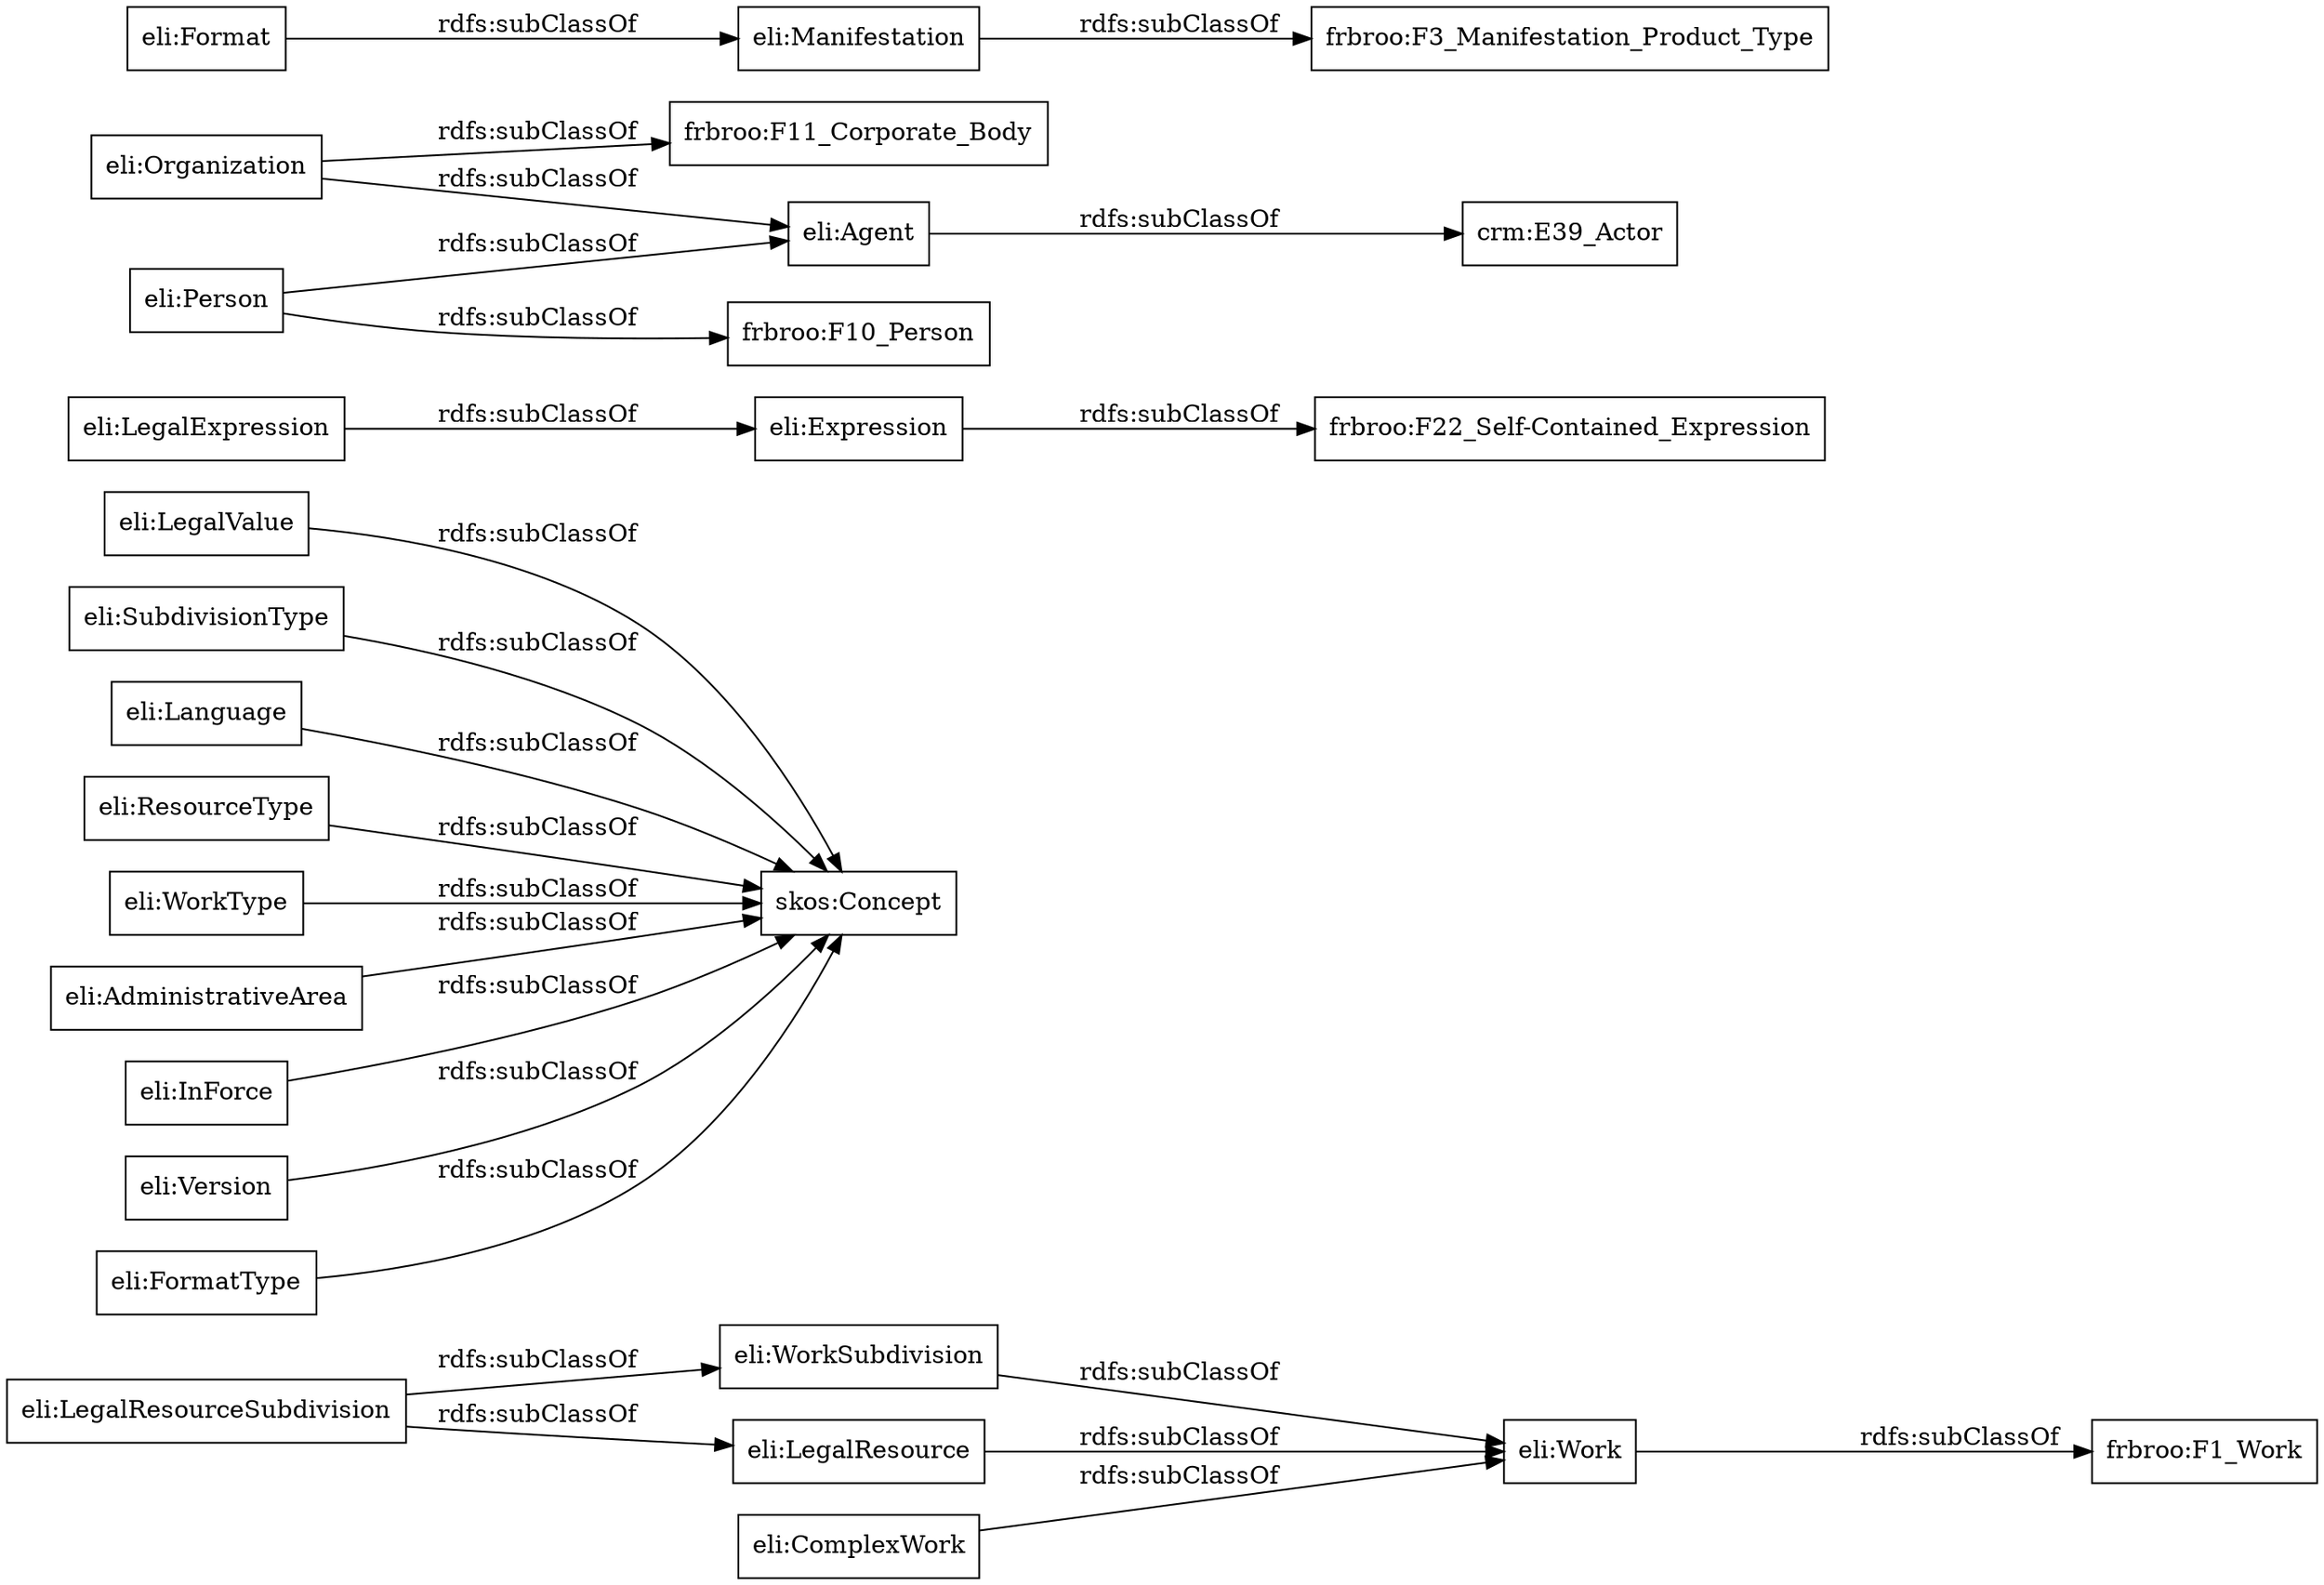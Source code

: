 digraph ar2dtool_diagram { 
rankdir=LR;
size="1000"
node [shape = rectangle, color="black"]; "eli:LegalResourceSubdivision" "eli:LegalValue" "eli:Expression" "eli:SubdivisionType" "eli:Language" "eli:ResourceType" "eli:WorkSubdivision" "eli:Organization" "eli:ComplexWork" "eli:LegalResource" "eli:Manifestation" "eli:WorkType" "frbroo:F22_Self-Contained_Expression" "frbroo:F11_Corporate_Body" "eli:Work" "eli:Person" "frbroo:F3_Manifestation_Product_Type" "eli:Format" "frbroo:F10_Person" "eli:AdministrativeArea" "eli:LegalExpression" "eli:InForce" "eli:Agent" "eli:Version" "crm:E39_Actor" "eli:FormatType" "frbroo:F1_Work" ; /*classes style*/
	"eli:Language" -> "skos:Concept" [ label = "rdfs:subClassOf" ];
	"eli:Manifestation" -> "frbroo:F3_Manifestation_Product_Type" [ label = "rdfs:subClassOf" ];
	"eli:WorkType" -> "skos:Concept" [ label = "rdfs:subClassOf" ];
	"eli:LegalValue" -> "skos:Concept" [ label = "rdfs:subClassOf" ];
	"eli:InForce" -> "skos:Concept" [ label = "rdfs:subClassOf" ];
	"eli:WorkSubdivision" -> "eli:Work" [ label = "rdfs:subClassOf" ];
	"eli:Version" -> "skos:Concept" [ label = "rdfs:subClassOf" ];
	"eli:FormatType" -> "skos:Concept" [ label = "rdfs:subClassOf" ];
	"eli:LegalResource" -> "eli:Work" [ label = "rdfs:subClassOf" ];
	"eli:LegalExpression" -> "eli:Expression" [ label = "rdfs:subClassOf" ];
	"eli:Organization" -> "frbroo:F11_Corporate_Body" [ label = "rdfs:subClassOf" ];
	"eli:Organization" -> "eli:Agent" [ label = "rdfs:subClassOf" ];
	"eli:AdministrativeArea" -> "skos:Concept" [ label = "rdfs:subClassOf" ];
	"eli:Work" -> "frbroo:F1_Work" [ label = "rdfs:subClassOf" ];
	"eli:Expression" -> "frbroo:F22_Self-Contained_Expression" [ label = "rdfs:subClassOf" ];
	"eli:LegalResourceSubdivision" -> "eli:WorkSubdivision" [ label = "rdfs:subClassOf" ];
	"eli:LegalResourceSubdivision" -> "eli:LegalResource" [ label = "rdfs:subClassOf" ];
	"eli:ResourceType" -> "skos:Concept" [ label = "rdfs:subClassOf" ];
	"eli:ComplexWork" -> "eli:Work" [ label = "rdfs:subClassOf" ];
	"eli:SubdivisionType" -> "skos:Concept" [ label = "rdfs:subClassOf" ];
	"eli:Person" -> "frbroo:F10_Person" [ label = "rdfs:subClassOf" ];
	"eli:Person" -> "eli:Agent" [ label = "rdfs:subClassOf" ];
	"eli:Format" -> "eli:Manifestation" [ label = "rdfs:subClassOf" ];
	"eli:Agent" -> "crm:E39_Actor" [ label = "rdfs:subClassOf" ];

}
